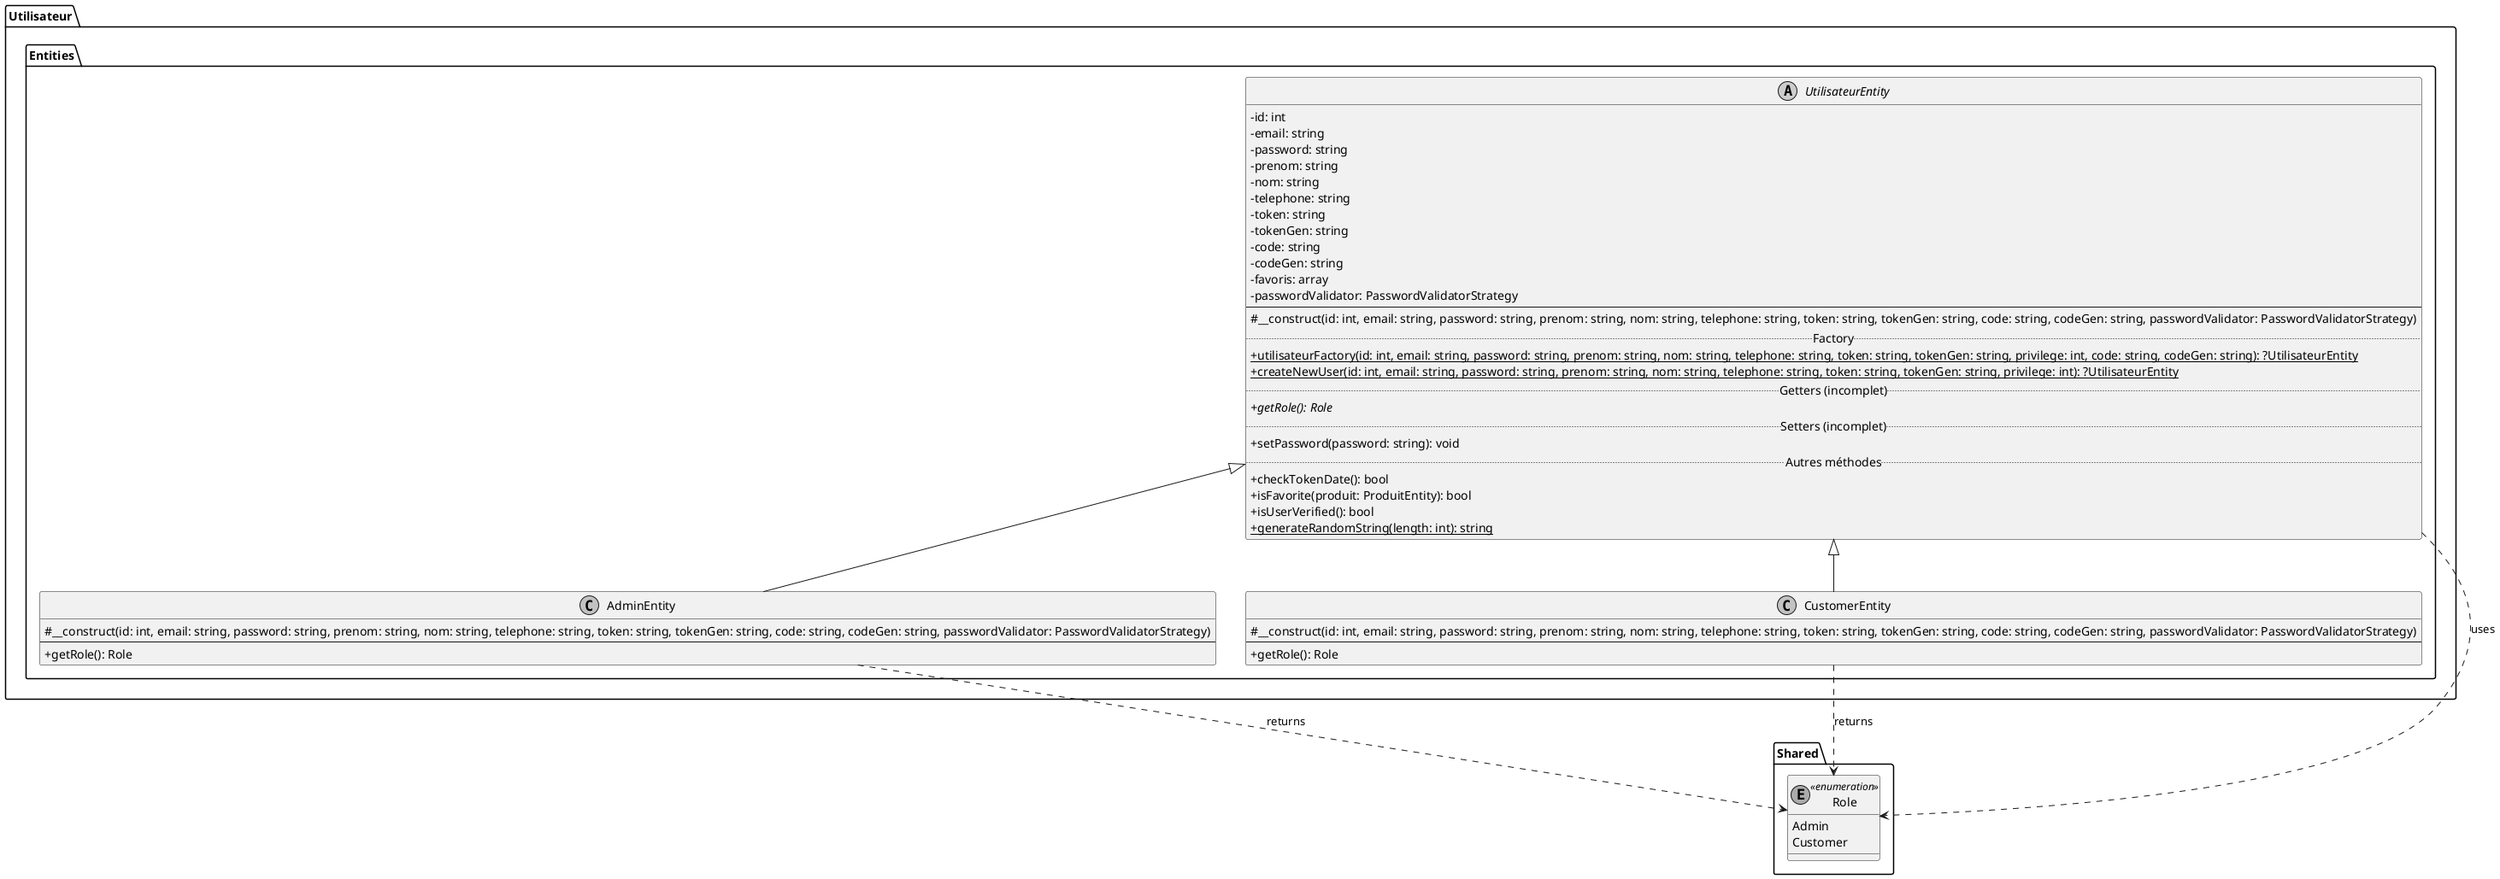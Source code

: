 @startuml

skinparam classAttributeIconSize 0
skinparam monochrome true

package "Shared" {
    enum Role <<enumeration>> {
        Admin
        Customer
    }
}

package "Utilisateur.Entities" {
    abstract class UtilisateurEntity {
        - id: int
        - email: string
        - password: string
        - prenom: string
        - nom: string
        - telephone: string
        - token: string
        - tokenGen: string
        - code: string
        - codeGen: string
        - favoris: array
        - passwordValidator: PasswordValidatorStrategy
        --
        # __construct(id: int, email: string, password: string, prenom: string, nom: string, telephone: string, token: string, tokenGen: string, code: string, codeGen: string, passwordValidator: PasswordValidatorStrategy)
        .. Factory ..
        + {static} utilisateurFactory(id: int, email: string, password: string, prenom: string, nom: string, telephone: string, token: string, tokenGen: string, privilege: int, code: string, codeGen: string): ?UtilisateurEntity
        + {static} createNewUser(id: int, email: string, password: string, prenom: string, nom: string, telephone: string, token: string, tokenGen: string, privilege: int): ?UtilisateurEntity
        .. Getters (incomplet) ..
        + {abstract} getRole(): Role
        .. Setters (incomplet) ..
        + setPassword(password: string): void
        .. Autres méthodes ..
        + checkTokenDate(): bool
        + isFavorite(produit: ProduitEntity): bool
        + isUserVerified(): bool
        + {static} generateRandomString(length: int): string
    }

    class AdminEntity {
        # __construct(id: int, email: string, password: string, prenom: string, nom: string, telephone: string, token: string, tokenGen: string, code: string, codeGen: string, passwordValidator: PasswordValidatorStrategy)
        --
        + getRole(): Role
    }

    class CustomerEntity {
        # __construct(id: int, email: string, password: string, prenom: string, nom: string, telephone: string, token: string, tokenGen: string, code: string, codeGen: string, passwordValidator: PasswordValidatorStrategy)
        --
        + getRole(): Role
    }

    UtilisateurEntity <|-- AdminEntity
    UtilisateurEntity <|-- CustomerEntity
}

UtilisateurEntity ..> Role : uses
AdminEntity ..> Role : returns
CustomerEntity ..> Role : returns

@enduml
